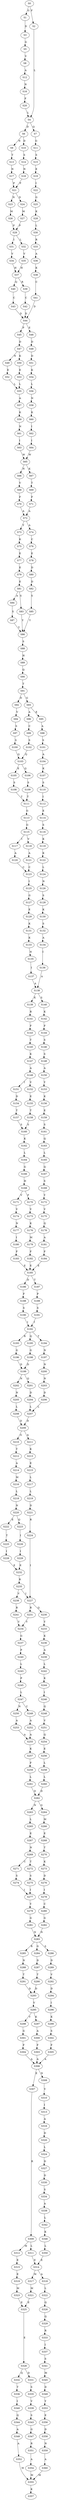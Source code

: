 strict digraph  {
	S0 -> S1 [ label = G ];
	S0 -> S2 [ label = F ];
	S1 -> S3 [ label = D ];
	S2 -> S4 [ label = L ];
	S3 -> S5 [ label = G ];
	S4 -> S6 [ label = D ];
	S4 -> S7 [ label = Q ];
	S5 -> S8 [ label = V ];
	S6 -> S9 [ label = N ];
	S6 -> S10 [ label = D ];
	S7 -> S11 [ label = G ];
	S8 -> S12 [ label = A ];
	S9 -> S13 [ label = T ];
	S10 -> S14 [ label = S ];
	S11 -> S15 [ label = S ];
	S12 -> S16 [ label = N ];
	S13 -> S17 [ label = N ];
	S14 -> S18 [ label = N ];
	S15 -> S19 [ label = E ];
	S16 -> S20 [ label = F ];
	S17 -> S21 [ label = P ];
	S18 -> S21 [ label = P ];
	S19 -> S22 [ label = I ];
	S20 -> S4 [ label = L ];
	S21 -> S23 [ label = N ];
	S21 -> S24 [ label = D ];
	S22 -> S25 [ label = G ];
	S23 -> S26 [ label = M ];
	S24 -> S27 [ label = M ];
	S25 -> S28 [ label = K ];
	S26 -> S29 [ label = P ];
	S27 -> S29 [ label = P ];
	S28 -> S30 [ label = L ];
	S29 -> S31 [ label = I ];
	S29 -> S32 [ label = L ];
	S30 -> S33 [ label = R ];
	S31 -> S34 [ label = V ];
	S32 -> S35 [ label = V ];
	S33 -> S36 [ label = A ];
	S34 -> S37 [ label = H ];
	S35 -> S37 [ label = H ];
	S36 -> S38 [ label = K ];
	S37 -> S39 [ label = R ];
	S37 -> S40 [ label = Q ];
	S38 -> S41 [ label = C ];
	S39 -> S42 [ label = C ];
	S40 -> S43 [ label = C ];
	S41 -> S44 [ label = D ];
	S42 -> S44 [ label = D ];
	S43 -> S44 [ label = D ];
	S44 -> S45 [ label = P ];
	S44 -> S46 [ label = E ];
	S45 -> S47 [ label = D ];
	S46 -> S48 [ label = D ];
	S47 -> S49 [ label = N ];
	S47 -> S50 [ label = K ];
	S48 -> S51 [ label = D ];
	S49 -> S52 [ label = E ];
	S50 -> S53 [ label = E ];
	S51 -> S54 [ label = K ];
	S52 -> S55 [ label = L ];
	S53 -> S55 [ label = L ];
	S54 -> S56 [ label = L ];
	S55 -> S57 [ label = A ];
	S56 -> S58 [ label = N ];
	S57 -> S59 [ label = K ];
	S58 -> S60 [ label = K ];
	S59 -> S61 [ label = N ];
	S60 -> S62 [ label = I ];
	S61 -> S63 [ label = I ];
	S62 -> S64 [ label = I ];
	S63 -> S65 [ label = W ];
	S64 -> S65 [ label = W ];
	S65 -> S66 [ label = N ];
	S65 -> S67 [ label = K ];
	S66 -> S68 [ label = V ];
	S67 -> S69 [ label = T ];
	S68 -> S70 [ label = F ];
	S69 -> S71 [ label = F ];
	S70 -> S72 [ label = A ];
	S71 -> S72 [ label = A ];
	S72 -> S73 [ label = Y ];
	S72 -> S74 [ label = A ];
	S73 -> S75 [ label = K ];
	S74 -> S76 [ label = C ];
	S75 -> S77 [ label = E ];
	S76 -> S78 [ label = E ];
	S77 -> S79 [ label = E ];
	S78 -> S80 [ label = D ];
	S79 -> S81 [ label = E ];
	S80 -> S82 [ label = D ];
	S81 -> S83 [ label = S ];
	S81 -> S84 [ label = A ];
	S82 -> S85 [ label = S ];
	S83 -> S86 [ label = Y ];
	S84 -> S87 [ label = S ];
	S85 -> S86 [ label = Y ];
	S86 -> S88 [ label = S ];
	S87 -> S86 [ label = Y ];
	S88 -> S89 [ label = H ];
	S89 -> S90 [ label = Q ];
	S90 -> S91 [ label = T ];
	S91 -> S92 [ label = D ];
	S91 -> S93 [ label = G ];
	S92 -> S94 [ label = V ];
	S93 -> S95 [ label = E ];
	S93 -> S96 [ label = A ];
	S94 -> S97 [ label = S ];
	S95 -> S98 [ label = A ];
	S96 -> S99 [ label = C ];
	S97 -> S100 [ label = S ];
	S98 -> S101 [ label = S ];
	S99 -> S102 [ label = S ];
	S100 -> S103 [ label = Q ];
	S101 -> S104 [ label = A ];
	S102 -> S103 [ label = Q ];
	S103 -> S105 [ label = E ];
	S103 -> S106 [ label = Q ];
	S104 -> S107 [ label = K ];
	S105 -> S108 [ label = S ];
	S106 -> S109 [ label = S ];
	S107 -> S110 [ label = S ];
	S108 -> S111 [ label = T ];
	S109 -> S111 [ label = T ];
	S110 -> S112 [ label = I ];
	S111 -> S113 [ label = G ];
	S112 -> S114 [ label = E ];
	S113 -> S115 [ label = G ];
	S114 -> S116 [ label = S ];
	S115 -> S117 [ label = I ];
	S115 -> S118 [ label = V ];
	S116 -> S119 [ label = K ];
	S117 -> S120 [ label = A ];
	S118 -> S121 [ label = A ];
	S119 -> S122 [ label = K ];
	S120 -> S123 [ label = C ];
	S121 -> S123 [ label = C ];
	S122 -> S124 [ label = L ];
	S123 -> S125 [ label = I ];
	S124 -> S126 [ label = N ];
	S125 -> S127 [ label = G ];
	S126 -> S128 [ label = S ];
	S127 -> S129 [ label = E ];
	S128 -> S130 [ label = K ];
	S129 -> S131 [ label = K ];
	S130 -> S132 [ label = S ];
	S131 -> S133 [ label = K ];
	S132 -> S134 [ label = A ];
	S133 -> S135 [ label = N ];
	S134 -> S136 [ label = I ];
	S135 -> S137 [ label = I ];
	S136 -> S138 [ label = A ];
	S137 -> S138 [ label = A ];
	S138 -> S139 [ label = K ];
	S138 -> S140 [ label = S ];
	S139 -> S141 [ label = R ];
	S140 -> S142 [ label = K ];
	S141 -> S143 [ label = F ];
	S142 -> S144 [ label = F ];
	S143 -> S145 [ label = T ];
	S144 -> S146 [ label = S ];
	S145 -> S147 [ label = K ];
	S146 -> S148 [ label = S ];
	S147 -> S149 [ label = A ];
	S148 -> S150 [ label = A ];
	S149 -> S151 [ label = I ];
	S149 -> S152 [ label = V ];
	S150 -> S153 [ label = Y ];
	S151 -> S154 [ label = D ];
	S152 -> S155 [ label = E ];
	S153 -> S156 [ label = K ];
	S154 -> S157 [ label = T ];
	S155 -> S158 [ label = T ];
	S156 -> S159 [ label = E ];
	S157 -> S160 [ label = S ];
	S158 -> S160 [ label = S ];
	S159 -> S161 [ label = S ];
	S160 -> S162 [ label = K ];
	S161 -> S163 [ label = Q ];
	S162 -> S164 [ label = L ];
	S163 -> S165 [ label = L ];
	S164 -> S166 [ label = G ];
	S165 -> S167 [ label = Q ];
	S166 -> S168 [ label = H ];
	S167 -> S169 [ label = S ];
	S168 -> S170 [ label = F ];
	S168 -> S171 [ label = V ];
	S169 -> S172 [ label = Y ];
	S170 -> S173 [ label = V ];
	S171 -> S174 [ label = V ];
	S172 -> S175 [ label = V ];
	S173 -> S176 [ label = K ];
	S174 -> S177 [ label = N ];
	S175 -> S178 [ label = Q ];
	S176 -> S179 [ label = M ];
	S177 -> S180 [ label = I ];
	S178 -> S181 [ label = A ];
	S179 -> S182 [ label = F ];
	S180 -> S183 [ label = F ];
	S181 -> S184 [ label = F ];
	S182 -> S185 [ label = E ];
	S183 -> S185 [ label = E ];
	S184 -> S185 [ label = E ];
	S185 -> S186 [ label = D ];
	S185 -> S187 [ label = T ];
	S186 -> S188 [ label = F ];
	S187 -> S189 [ label = P ];
	S188 -> S190 [ label = S ];
	S189 -> S191 [ label = S ];
	S190 -> S192 [ label = I ];
	S191 -> S192 [ label = I ];
	S192 -> S193 [ label = R ];
	S192 -> S194 [ label = T ];
	S192 -> S195 [ label = Q ];
	S193 -> S196 [ label = G ];
	S194 -> S197 [ label = N ];
	S195 -> S198 [ label = G ];
	S196 -> S199 [ label = D ];
	S197 -> S200 [ label = N ];
	S198 -> S199 [ label = D ];
	S199 -> S201 [ label = Q ];
	S199 -> S202 [ label = N ];
	S200 -> S203 [ label = N ];
	S201 -> S204 [ label = D ];
	S202 -> S205 [ label = N ];
	S203 -> S206 [ label = D ];
	S204 -> S207 [ label = L ];
	S205 -> S208 [ label = L ];
	S206 -> S207 [ label = L ];
	S207 -> S209 [ label = D ];
	S208 -> S209 [ label = D ];
	S209 -> S210 [ label = G ];
	S209 -> S211 [ label = A ];
	S210 -> S212 [ label = T ];
	S211 -> S213 [ label = K ];
	S212 -> S214 [ label = A ];
	S213 -> S215 [ label = E ];
	S214 -> S216 [ label = M ];
	S215 -> S217 [ label = L ];
	S216 -> S218 [ label = L ];
	S217 -> S219 [ label = L ];
	S218 -> S220 [ label = N ];
	S219 -> S221 [ label = D ];
	S220 -> S222 [ label = E ];
	S220 -> S223 [ label = Q ];
	S221 -> S224 [ label = R ];
	S222 -> S225 [ label = T ];
	S223 -> S226 [ label = I ];
	S224 -> S227 [ label = I ];
	S225 -> S228 [ label = I ];
	S226 -> S229 [ label = I ];
	S227 -> S230 [ label = Q ];
	S227 -> S231 [ label = R ];
	S228 -> S232 [ label = E ];
	S229 -> S232 [ label = E ];
	S230 -> S233 [ label = Y ];
	S231 -> S234 [ label = Y ];
	S232 -> S235 [ label = R ];
	S233 -> S236 [ label = K ];
	S234 -> S237 [ label = G ];
	S235 -> S238 [ label = V ];
	S235 -> S227 [ label = I ];
	S236 -> S239 [ label = A ];
	S237 -> S240 [ label = P ];
	S238 -> S241 [ label = R ];
	S239 -> S242 [ label = L ];
	S240 -> S243 [ label = L ];
	S241 -> S234 [ label = Y ];
	S242 -> S244 [ label = K ];
	S243 -> S245 [ label = P ];
	S244 -> S246 [ label = I ];
	S245 -> S247 [ label = L ];
	S246 -> S248 [ label = Q ];
	S247 -> S249 [ label = C ];
	S247 -> S250 [ label = N ];
	S248 -> S251 [ label = V ];
	S249 -> S252 [ label = A ];
	S250 -> S253 [ label = A ];
	S251 -> S254 [ label = Q ];
	S252 -> S255 [ label = A ];
	S253 -> S255 [ label = A ];
	S254 -> S256 [ label = E ];
	S255 -> S257 [ label = K ];
	S256 -> S258 [ label = L ];
	S257 -> S259 [ label = F ];
	S258 -> S260 [ label = L ];
	S259 -> S261 [ label = L ];
	S260 -> S262 [ label = D ];
	S261 -> S262 [ label = D ];
	S262 -> S263 [ label = N ];
	S262 -> S264 [ label = G ];
	S263 -> S265 [ label = L ];
	S264 -> S266 [ label = M ];
	S265 -> S267 [ label = E ];
	S266 -> S268 [ label = E ];
	S267 -> S269 [ label = N ];
	S268 -> S270 [ label = T ];
	S269 -> S271 [ label = C ];
	S269 -> S272 [ label = T ];
	S270 -> S273 [ label = K ];
	S271 -> S274 [ label = S ];
	S272 -> S275 [ label = S ];
	S273 -> S276 [ label = D ];
	S274 -> S277 [ label = I ];
	S275 -> S277 [ label = I ];
	S276 -> S278 [ label = I ];
	S277 -> S279 [ label = Y ];
	S278 -> S280 [ label = C ];
	S279 -> S281 [ label = G ];
	S280 -> S282 [ label = G ];
	S281 -> S283 [ label = N ];
	S282 -> S283 [ label = N ];
	S283 -> S284 [ label = G ];
	S283 -> S285 [ label = R ];
	S283 -> S286 [ label = S ];
	S284 -> S287 [ label = D ];
	S285 -> S288 [ label = N ];
	S286 -> S289 [ label = D ];
	S287 -> S290 [ label = T ];
	S288 -> S291 [ label = T ];
	S289 -> S292 [ label = V ];
	S290 -> S293 [ label = D ];
	S291 -> S293 [ label = D ];
	S292 -> S294 [ label = D ];
	S293 -> S295 [ label = V ];
	S294 -> S296 [ label = I ];
	S295 -> S297 [ label = K ];
	S295 -> S298 [ label = V ];
	S296 -> S299 [ label = K ];
	S297 -> S300 [ label = A ];
	S298 -> S301 [ label = G ];
	S299 -> S302 [ label = S ];
	S300 -> S303 [ label = F ];
	S301 -> S304 [ label = F ];
	S302 -> S305 [ label = F ];
	S303 -> S306 [ label = A ];
	S304 -> S306 [ label = A ];
	S305 -> S306 [ label = A ];
	S306 -> S307 [ label = E ];
	S306 -> S308 [ label = N ];
	S307 -> S309 [ label = R ];
	S308 -> S310 [ label = V ];
	S309 -> S311 [ label = L ];
	S309 -> S312 [ label = M ];
	S310 -> S313 [ label = I ];
	S311 -> S314 [ label = E ];
	S312 -> S315 [ label = E ];
	S313 -> S316 [ label = A ];
	S314 -> S317 [ label = M ];
	S314 -> S318 [ label = A ];
	S315 -> S319 [ label = E ];
	S316 -> S320 [ label = D ];
	S317 -> S321 [ label = M ];
	S318 -> S322 [ label = L ];
	S319 -> S323 [ label = M ];
	S320 -> S324 [ label = L ];
	S321 -> S325 [ label = E ];
	S322 -> S326 [ label = Q ];
	S323 -> S325 [ label = E ];
	S324 -> S327 [ label = D ];
	S325 -> S328 [ label = E ];
	S326 -> S329 [ label = Q ];
	S327 -> S330 [ label = D ];
	S328 -> S331 [ label = D ];
	S328 -> S332 [ label = Q ];
	S329 -> S333 [ label = R ];
	S330 -> S334 [ label = S ];
	S331 -> S335 [ label = S ];
	S332 -> S336 [ label = T ];
	S333 -> S337 [ label = I ];
	S334 -> S338 [ label = A ];
	S335 -> S339 [ label = V ];
	S336 -> S340 [ label = I ];
	S337 -> S341 [ label = S ];
	S338 -> S342 [ label = L ];
	S339 -> S343 [ label = S ];
	S340 -> S344 [ label = Q ];
	S341 -> S345 [ label = M ];
	S342 -> S346 [ label = K ];
	S343 -> S347 [ label = G ];
	S344 -> S348 [ label = A ];
	S345 -> S349 [ label = D ];
	S346 -> S350 [ label = L ];
	S347 -> S351 [ label = R ];
	S348 -> S352 [ label = A ];
	S349 -> S353 [ label = Y ];
	S350 -> S314 [ label = E ];
	S351 -> S354 [ label = A ];
	S352 -> S355 [ label = M ];
	S353 -> S356 [ label = E ];
	S354 -> S355 [ label = M ];
	S355 -> S357 [ label = K ];
	S356 -> S358 [ label = D ];
	S358 -> S359 [ label = N ];
	S359 -> S360 [ label = A ];
	S360 -> S355 [ label = M ];
}
